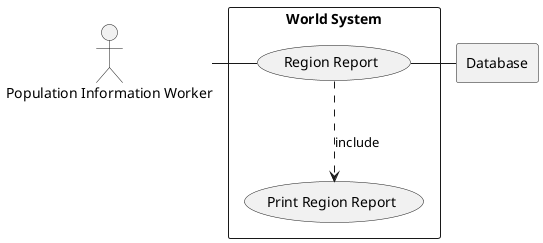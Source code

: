 @startuml

actor HR as "Population Information Worker"

rectangle Database

rectangle "World System" {
    usecase UC4 as "Region Report"

    usecase UCa as "Print Region Report"

    HR - UC4
    UC4 ..> UCa : include
    UC4 - Database
}

@enduml